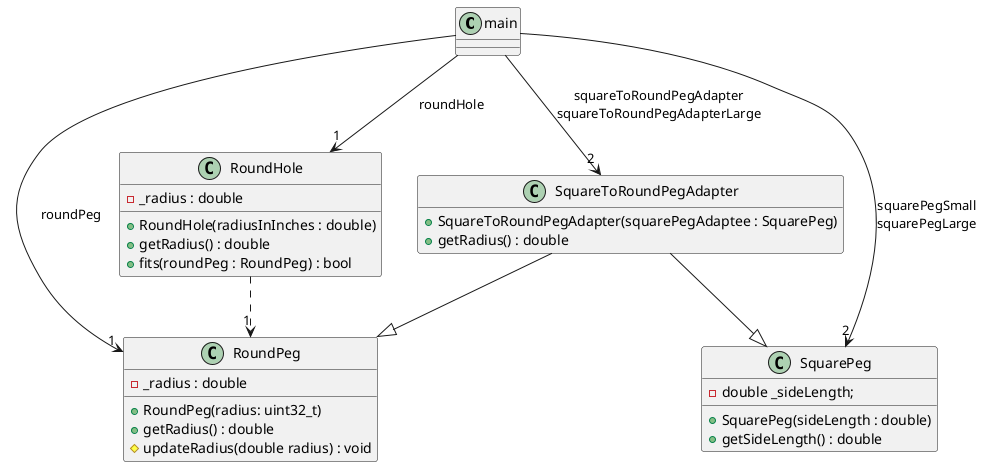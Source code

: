 @startuml
'https://plantuml.com/class-diagram

class main

class RoundHole {
    + RoundHole(radiusInInches : double)
    + getRadius() : double
    + fits(roundPeg : RoundPeg) : bool

    - _radius : double
}

main --> "1" RoundHole : roundHole
RoundHole ..> "1" RoundPeg

class RoundPeg {
    + RoundPeg(radius: uint32_t)
    + getRadius() : double
    # updateRadius(double radius) : void

    - _radius : double
}

main --> "1" RoundPeg : roundPeg

class SquarePeg {
    + SquarePeg(sideLength : double)
    + getSideLength() : double

    - double _sideLength;
}

main --> "2" SquarePeg : squarePegSmall\nsquarePegLarge

class SquareToRoundPegAdapter {
    + SquareToRoundPegAdapter(squarePegAdaptee : SquarePeg)
    + getRadius() : double
}

hide SquareToRoundPegAdapter fields

main --> "2" SquareToRoundPegAdapter : squareToRoundPegAdapter\nsquareToRoundPegAdapterLarge
SquareToRoundPegAdapter --|> RoundPeg
SquareToRoundPegAdapter --|> SquarePeg

@enduml

